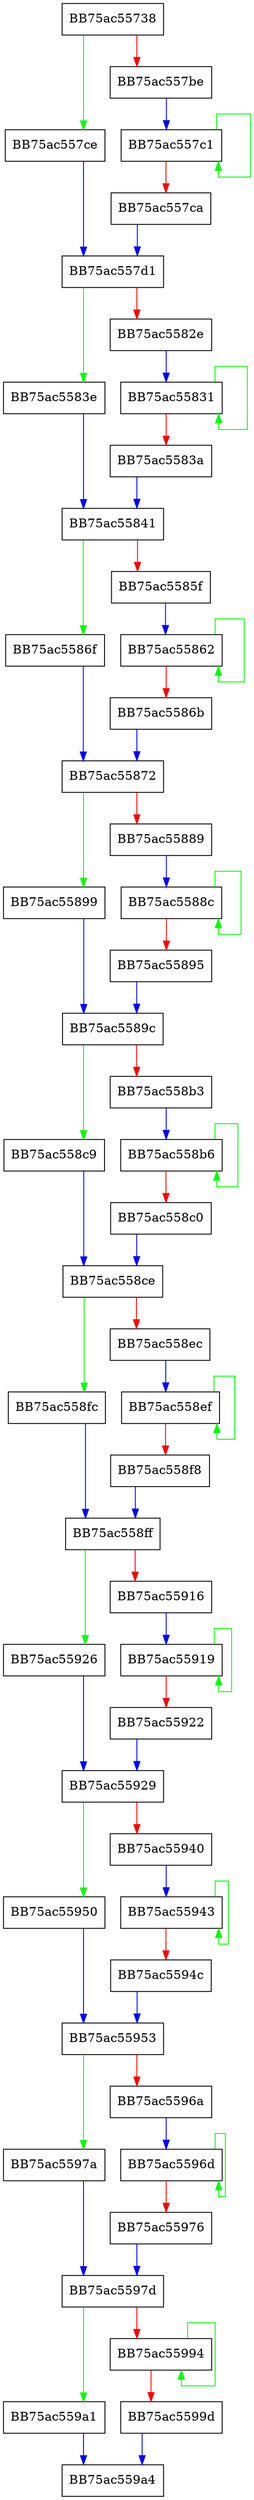 digraph McTemplateU0sxddssszsssss_MPEventWriteTransfer {
  node [shape="box"];
  graph [splines=ortho];
  BB75ac55738 -> BB75ac557ce [color="green"];
  BB75ac55738 -> BB75ac557be [color="red"];
  BB75ac557be -> BB75ac557c1 [color="blue"];
  BB75ac557c1 -> BB75ac557c1 [color="green"];
  BB75ac557c1 -> BB75ac557ca [color="red"];
  BB75ac557ca -> BB75ac557d1 [color="blue"];
  BB75ac557ce -> BB75ac557d1 [color="blue"];
  BB75ac557d1 -> BB75ac5583e [color="green"];
  BB75ac557d1 -> BB75ac5582e [color="red"];
  BB75ac5582e -> BB75ac55831 [color="blue"];
  BB75ac55831 -> BB75ac55831 [color="green"];
  BB75ac55831 -> BB75ac5583a [color="red"];
  BB75ac5583a -> BB75ac55841 [color="blue"];
  BB75ac5583e -> BB75ac55841 [color="blue"];
  BB75ac55841 -> BB75ac5586f [color="green"];
  BB75ac55841 -> BB75ac5585f [color="red"];
  BB75ac5585f -> BB75ac55862 [color="blue"];
  BB75ac55862 -> BB75ac55862 [color="green"];
  BB75ac55862 -> BB75ac5586b [color="red"];
  BB75ac5586b -> BB75ac55872 [color="blue"];
  BB75ac5586f -> BB75ac55872 [color="blue"];
  BB75ac55872 -> BB75ac55899 [color="green"];
  BB75ac55872 -> BB75ac55889 [color="red"];
  BB75ac55889 -> BB75ac5588c [color="blue"];
  BB75ac5588c -> BB75ac5588c [color="green"];
  BB75ac5588c -> BB75ac55895 [color="red"];
  BB75ac55895 -> BB75ac5589c [color="blue"];
  BB75ac55899 -> BB75ac5589c [color="blue"];
  BB75ac5589c -> BB75ac558c9 [color="green"];
  BB75ac5589c -> BB75ac558b3 [color="red"];
  BB75ac558b3 -> BB75ac558b6 [color="blue"];
  BB75ac558b6 -> BB75ac558b6 [color="green"];
  BB75ac558b6 -> BB75ac558c0 [color="red"];
  BB75ac558c0 -> BB75ac558ce [color="blue"];
  BB75ac558c9 -> BB75ac558ce [color="blue"];
  BB75ac558ce -> BB75ac558fc [color="green"];
  BB75ac558ce -> BB75ac558ec [color="red"];
  BB75ac558ec -> BB75ac558ef [color="blue"];
  BB75ac558ef -> BB75ac558ef [color="green"];
  BB75ac558ef -> BB75ac558f8 [color="red"];
  BB75ac558f8 -> BB75ac558ff [color="blue"];
  BB75ac558fc -> BB75ac558ff [color="blue"];
  BB75ac558ff -> BB75ac55926 [color="green"];
  BB75ac558ff -> BB75ac55916 [color="red"];
  BB75ac55916 -> BB75ac55919 [color="blue"];
  BB75ac55919 -> BB75ac55919 [color="green"];
  BB75ac55919 -> BB75ac55922 [color="red"];
  BB75ac55922 -> BB75ac55929 [color="blue"];
  BB75ac55926 -> BB75ac55929 [color="blue"];
  BB75ac55929 -> BB75ac55950 [color="green"];
  BB75ac55929 -> BB75ac55940 [color="red"];
  BB75ac55940 -> BB75ac55943 [color="blue"];
  BB75ac55943 -> BB75ac55943 [color="green"];
  BB75ac55943 -> BB75ac5594c [color="red"];
  BB75ac5594c -> BB75ac55953 [color="blue"];
  BB75ac55950 -> BB75ac55953 [color="blue"];
  BB75ac55953 -> BB75ac5597a [color="green"];
  BB75ac55953 -> BB75ac5596a [color="red"];
  BB75ac5596a -> BB75ac5596d [color="blue"];
  BB75ac5596d -> BB75ac5596d [color="green"];
  BB75ac5596d -> BB75ac55976 [color="red"];
  BB75ac55976 -> BB75ac5597d [color="blue"];
  BB75ac5597a -> BB75ac5597d [color="blue"];
  BB75ac5597d -> BB75ac559a1 [color="green"];
  BB75ac5597d -> BB75ac55994 [color="red"];
  BB75ac55994 -> BB75ac55994 [color="green"];
  BB75ac55994 -> BB75ac5599d [color="red"];
  BB75ac5599d -> BB75ac559a4 [color="blue"];
  BB75ac559a1 -> BB75ac559a4 [color="blue"];
}